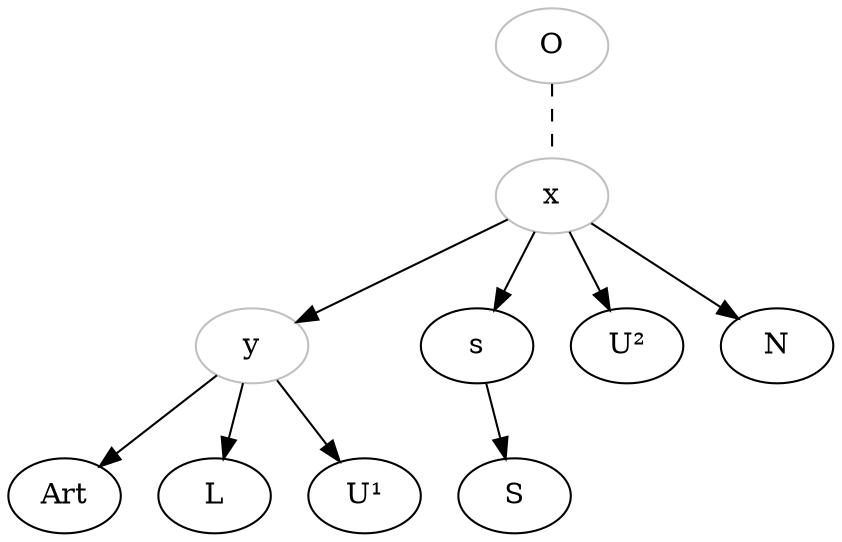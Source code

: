 digraph {
    O [color="grey"]
    x [color="grey"]
    y [color="grey"]

    O -> x[dir=none, style="dashed"];
    x -> y;
    y -> Art;
    y -> L;
    y -> U¹;

    x -> s ;
    s -> S ;

    x -> U²;
    x -> N;

}

